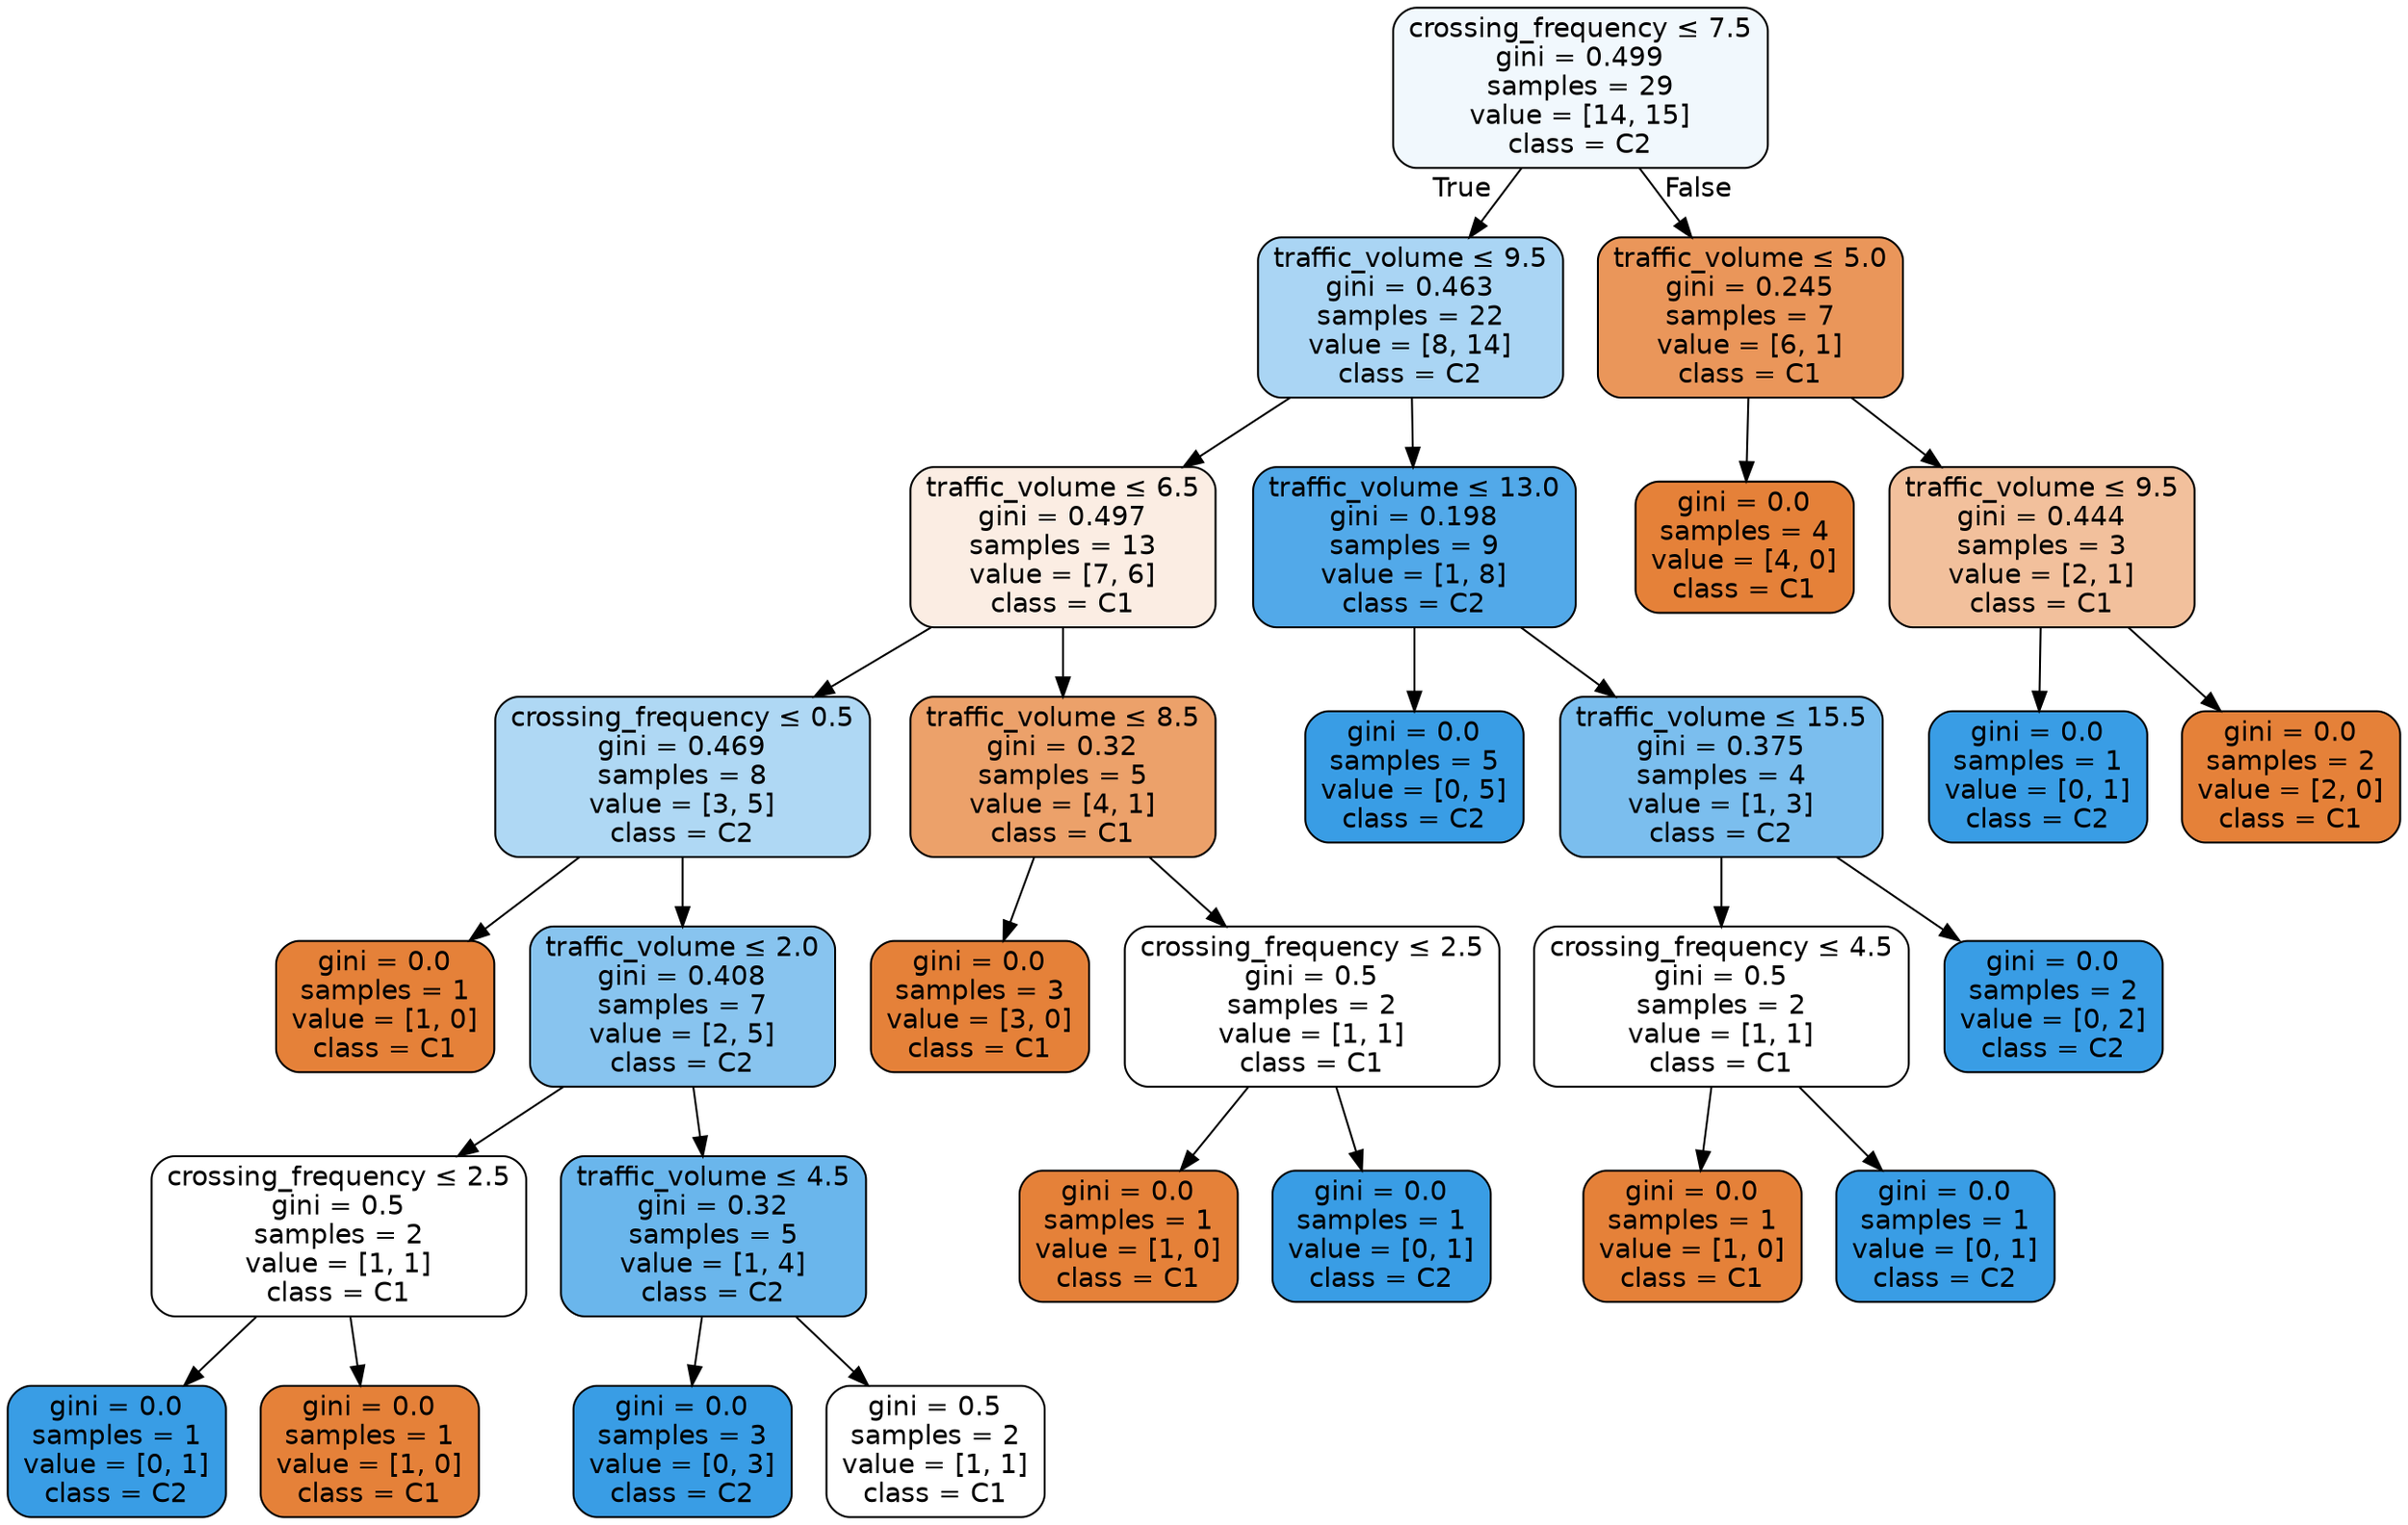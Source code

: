 digraph Tree {
node [shape=box, style="filled, rounded", color="black", fontname=helvetica] ;
edge [fontname=helvetica] ;
0 [label=<crossing_frequency &le; 7.5<br/>gini = 0.499<br/>samples = 29<br/>value = [14, 15]<br/>class = C2>, fillcolor="#399de511"] ;
1 [label=<traffic_volume &le; 9.5<br/>gini = 0.463<br/>samples = 22<br/>value = [8, 14]<br/>class = C2>, fillcolor="#399de56d"] ;
0 -> 1 [labeldistance=2.5, labelangle=45, headlabel="True"] ;
2 [label=<traffic_volume &le; 6.5<br/>gini = 0.497<br/>samples = 13<br/>value = [7, 6]<br/>class = C1>, fillcolor="#e5813924"] ;
1 -> 2 ;
3 [label=<crossing_frequency &le; 0.5<br/>gini = 0.469<br/>samples = 8<br/>value = [3, 5]<br/>class = C2>, fillcolor="#399de566"] ;
2 -> 3 ;
4 [label=<gini = 0.0<br/>samples = 1<br/>value = [1, 0]<br/>class = C1>, fillcolor="#e58139ff"] ;
3 -> 4 ;
5 [label=<traffic_volume &le; 2.0<br/>gini = 0.408<br/>samples = 7<br/>value = [2, 5]<br/>class = C2>, fillcolor="#399de599"] ;
3 -> 5 ;
6 [label=<crossing_frequency &le; 2.5<br/>gini = 0.5<br/>samples = 2<br/>value = [1, 1]<br/>class = C1>, fillcolor="#e5813900"] ;
5 -> 6 ;
7 [label=<gini = 0.0<br/>samples = 1<br/>value = [0, 1]<br/>class = C2>, fillcolor="#399de5ff"] ;
6 -> 7 ;
8 [label=<gini = 0.0<br/>samples = 1<br/>value = [1, 0]<br/>class = C1>, fillcolor="#e58139ff"] ;
6 -> 8 ;
9 [label=<traffic_volume &le; 4.5<br/>gini = 0.32<br/>samples = 5<br/>value = [1, 4]<br/>class = C2>, fillcolor="#399de5bf"] ;
5 -> 9 ;
10 [label=<gini = 0.0<br/>samples = 3<br/>value = [0, 3]<br/>class = C2>, fillcolor="#399de5ff"] ;
9 -> 10 ;
11 [label=<gini = 0.5<br/>samples = 2<br/>value = [1, 1]<br/>class = C1>, fillcolor="#e5813900"] ;
9 -> 11 ;
12 [label=<traffic_volume &le; 8.5<br/>gini = 0.32<br/>samples = 5<br/>value = [4, 1]<br/>class = C1>, fillcolor="#e58139bf"] ;
2 -> 12 ;
13 [label=<gini = 0.0<br/>samples = 3<br/>value = [3, 0]<br/>class = C1>, fillcolor="#e58139ff"] ;
12 -> 13 ;
14 [label=<crossing_frequency &le; 2.5<br/>gini = 0.5<br/>samples = 2<br/>value = [1, 1]<br/>class = C1>, fillcolor="#e5813900"] ;
12 -> 14 ;
15 [label=<gini = 0.0<br/>samples = 1<br/>value = [1, 0]<br/>class = C1>, fillcolor="#e58139ff"] ;
14 -> 15 ;
16 [label=<gini = 0.0<br/>samples = 1<br/>value = [0, 1]<br/>class = C2>, fillcolor="#399de5ff"] ;
14 -> 16 ;
17 [label=<traffic_volume &le; 13.0<br/>gini = 0.198<br/>samples = 9<br/>value = [1, 8]<br/>class = C2>, fillcolor="#399de5df"] ;
1 -> 17 ;
18 [label=<gini = 0.0<br/>samples = 5<br/>value = [0, 5]<br/>class = C2>, fillcolor="#399de5ff"] ;
17 -> 18 ;
19 [label=<traffic_volume &le; 15.5<br/>gini = 0.375<br/>samples = 4<br/>value = [1, 3]<br/>class = C2>, fillcolor="#399de5aa"] ;
17 -> 19 ;
20 [label=<crossing_frequency &le; 4.5<br/>gini = 0.5<br/>samples = 2<br/>value = [1, 1]<br/>class = C1>, fillcolor="#e5813900"] ;
19 -> 20 ;
21 [label=<gini = 0.0<br/>samples = 1<br/>value = [1, 0]<br/>class = C1>, fillcolor="#e58139ff"] ;
20 -> 21 ;
22 [label=<gini = 0.0<br/>samples = 1<br/>value = [0, 1]<br/>class = C2>, fillcolor="#399de5ff"] ;
20 -> 22 ;
23 [label=<gini = 0.0<br/>samples = 2<br/>value = [0, 2]<br/>class = C2>, fillcolor="#399de5ff"] ;
19 -> 23 ;
24 [label=<traffic_volume &le; 5.0<br/>gini = 0.245<br/>samples = 7<br/>value = [6, 1]<br/>class = C1>, fillcolor="#e58139d4"] ;
0 -> 24 [labeldistance=2.5, labelangle=-45, headlabel="False"] ;
25 [label=<gini = 0.0<br/>samples = 4<br/>value = [4, 0]<br/>class = C1>, fillcolor="#e58139ff"] ;
24 -> 25 ;
26 [label=<traffic_volume &le; 9.5<br/>gini = 0.444<br/>samples = 3<br/>value = [2, 1]<br/>class = C1>, fillcolor="#e581397f"] ;
24 -> 26 ;
27 [label=<gini = 0.0<br/>samples = 1<br/>value = [0, 1]<br/>class = C2>, fillcolor="#399de5ff"] ;
26 -> 27 ;
28 [label=<gini = 0.0<br/>samples = 2<br/>value = [2, 0]<br/>class = C1>, fillcolor="#e58139ff"] ;
26 -> 28 ;
}
